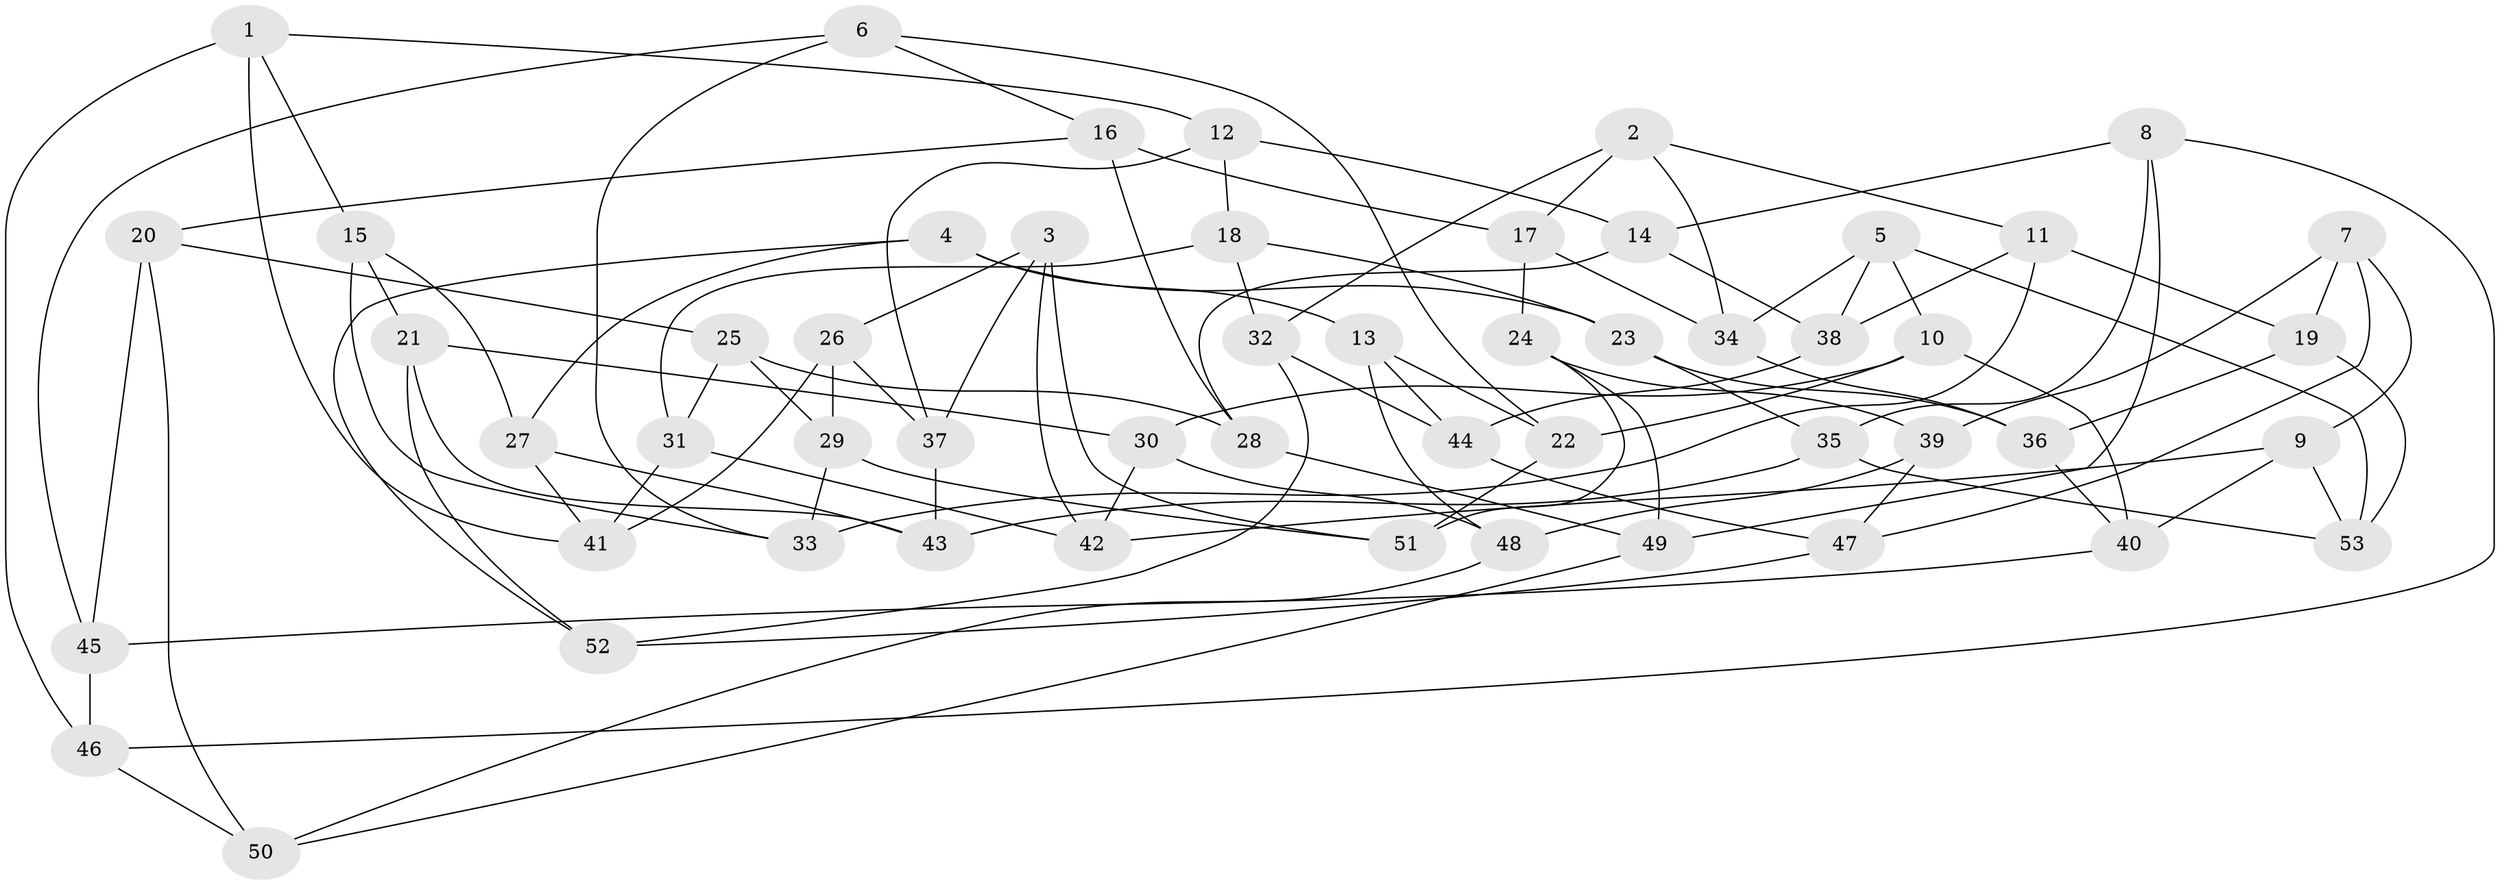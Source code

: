 // coarse degree distribution, {7: 0.25, 5: 0.375, 6: 0.25, 4: 0.0625, 8: 0.0625}
// Generated by graph-tools (version 1.1) at 2025/38/03/04/25 23:38:07]
// undirected, 53 vertices, 106 edges
graph export_dot {
  node [color=gray90,style=filled];
  1;
  2;
  3;
  4;
  5;
  6;
  7;
  8;
  9;
  10;
  11;
  12;
  13;
  14;
  15;
  16;
  17;
  18;
  19;
  20;
  21;
  22;
  23;
  24;
  25;
  26;
  27;
  28;
  29;
  30;
  31;
  32;
  33;
  34;
  35;
  36;
  37;
  38;
  39;
  40;
  41;
  42;
  43;
  44;
  45;
  46;
  47;
  48;
  49;
  50;
  51;
  52;
  53;
  1 -- 46;
  1 -- 12;
  1 -- 15;
  1 -- 41;
  2 -- 32;
  2 -- 17;
  2 -- 11;
  2 -- 34;
  3 -- 51;
  3 -- 37;
  3 -- 42;
  3 -- 26;
  4 -- 23;
  4 -- 13;
  4 -- 52;
  4 -- 27;
  5 -- 34;
  5 -- 53;
  5 -- 38;
  5 -- 10;
  6 -- 16;
  6 -- 45;
  6 -- 33;
  6 -- 22;
  7 -- 9;
  7 -- 39;
  7 -- 19;
  7 -- 47;
  8 -- 49;
  8 -- 46;
  8 -- 35;
  8 -- 14;
  9 -- 53;
  9 -- 42;
  9 -- 40;
  10 -- 40;
  10 -- 22;
  10 -- 30;
  11 -- 33;
  11 -- 38;
  11 -- 19;
  12 -- 14;
  12 -- 18;
  12 -- 37;
  13 -- 48;
  13 -- 22;
  13 -- 44;
  14 -- 28;
  14 -- 38;
  15 -- 21;
  15 -- 27;
  15 -- 33;
  16 -- 20;
  16 -- 28;
  16 -- 17;
  17 -- 24;
  17 -- 34;
  18 -- 32;
  18 -- 31;
  18 -- 23;
  19 -- 53;
  19 -- 36;
  20 -- 25;
  20 -- 50;
  20 -- 45;
  21 -- 30;
  21 -- 43;
  21 -- 52;
  22 -- 51;
  23 -- 35;
  23 -- 36;
  24 -- 49;
  24 -- 39;
  24 -- 51;
  25 -- 29;
  25 -- 31;
  25 -- 28;
  26 -- 29;
  26 -- 41;
  26 -- 37;
  27 -- 41;
  27 -- 43;
  28 -- 49;
  29 -- 33;
  29 -- 51;
  30 -- 48;
  30 -- 42;
  31 -- 42;
  31 -- 41;
  32 -- 52;
  32 -- 44;
  34 -- 36;
  35 -- 53;
  35 -- 43;
  36 -- 40;
  37 -- 43;
  38 -- 44;
  39 -- 48;
  39 -- 47;
  40 -- 45;
  44 -- 47;
  45 -- 46;
  46 -- 50;
  47 -- 52;
  48 -- 50;
  49 -- 50;
}
